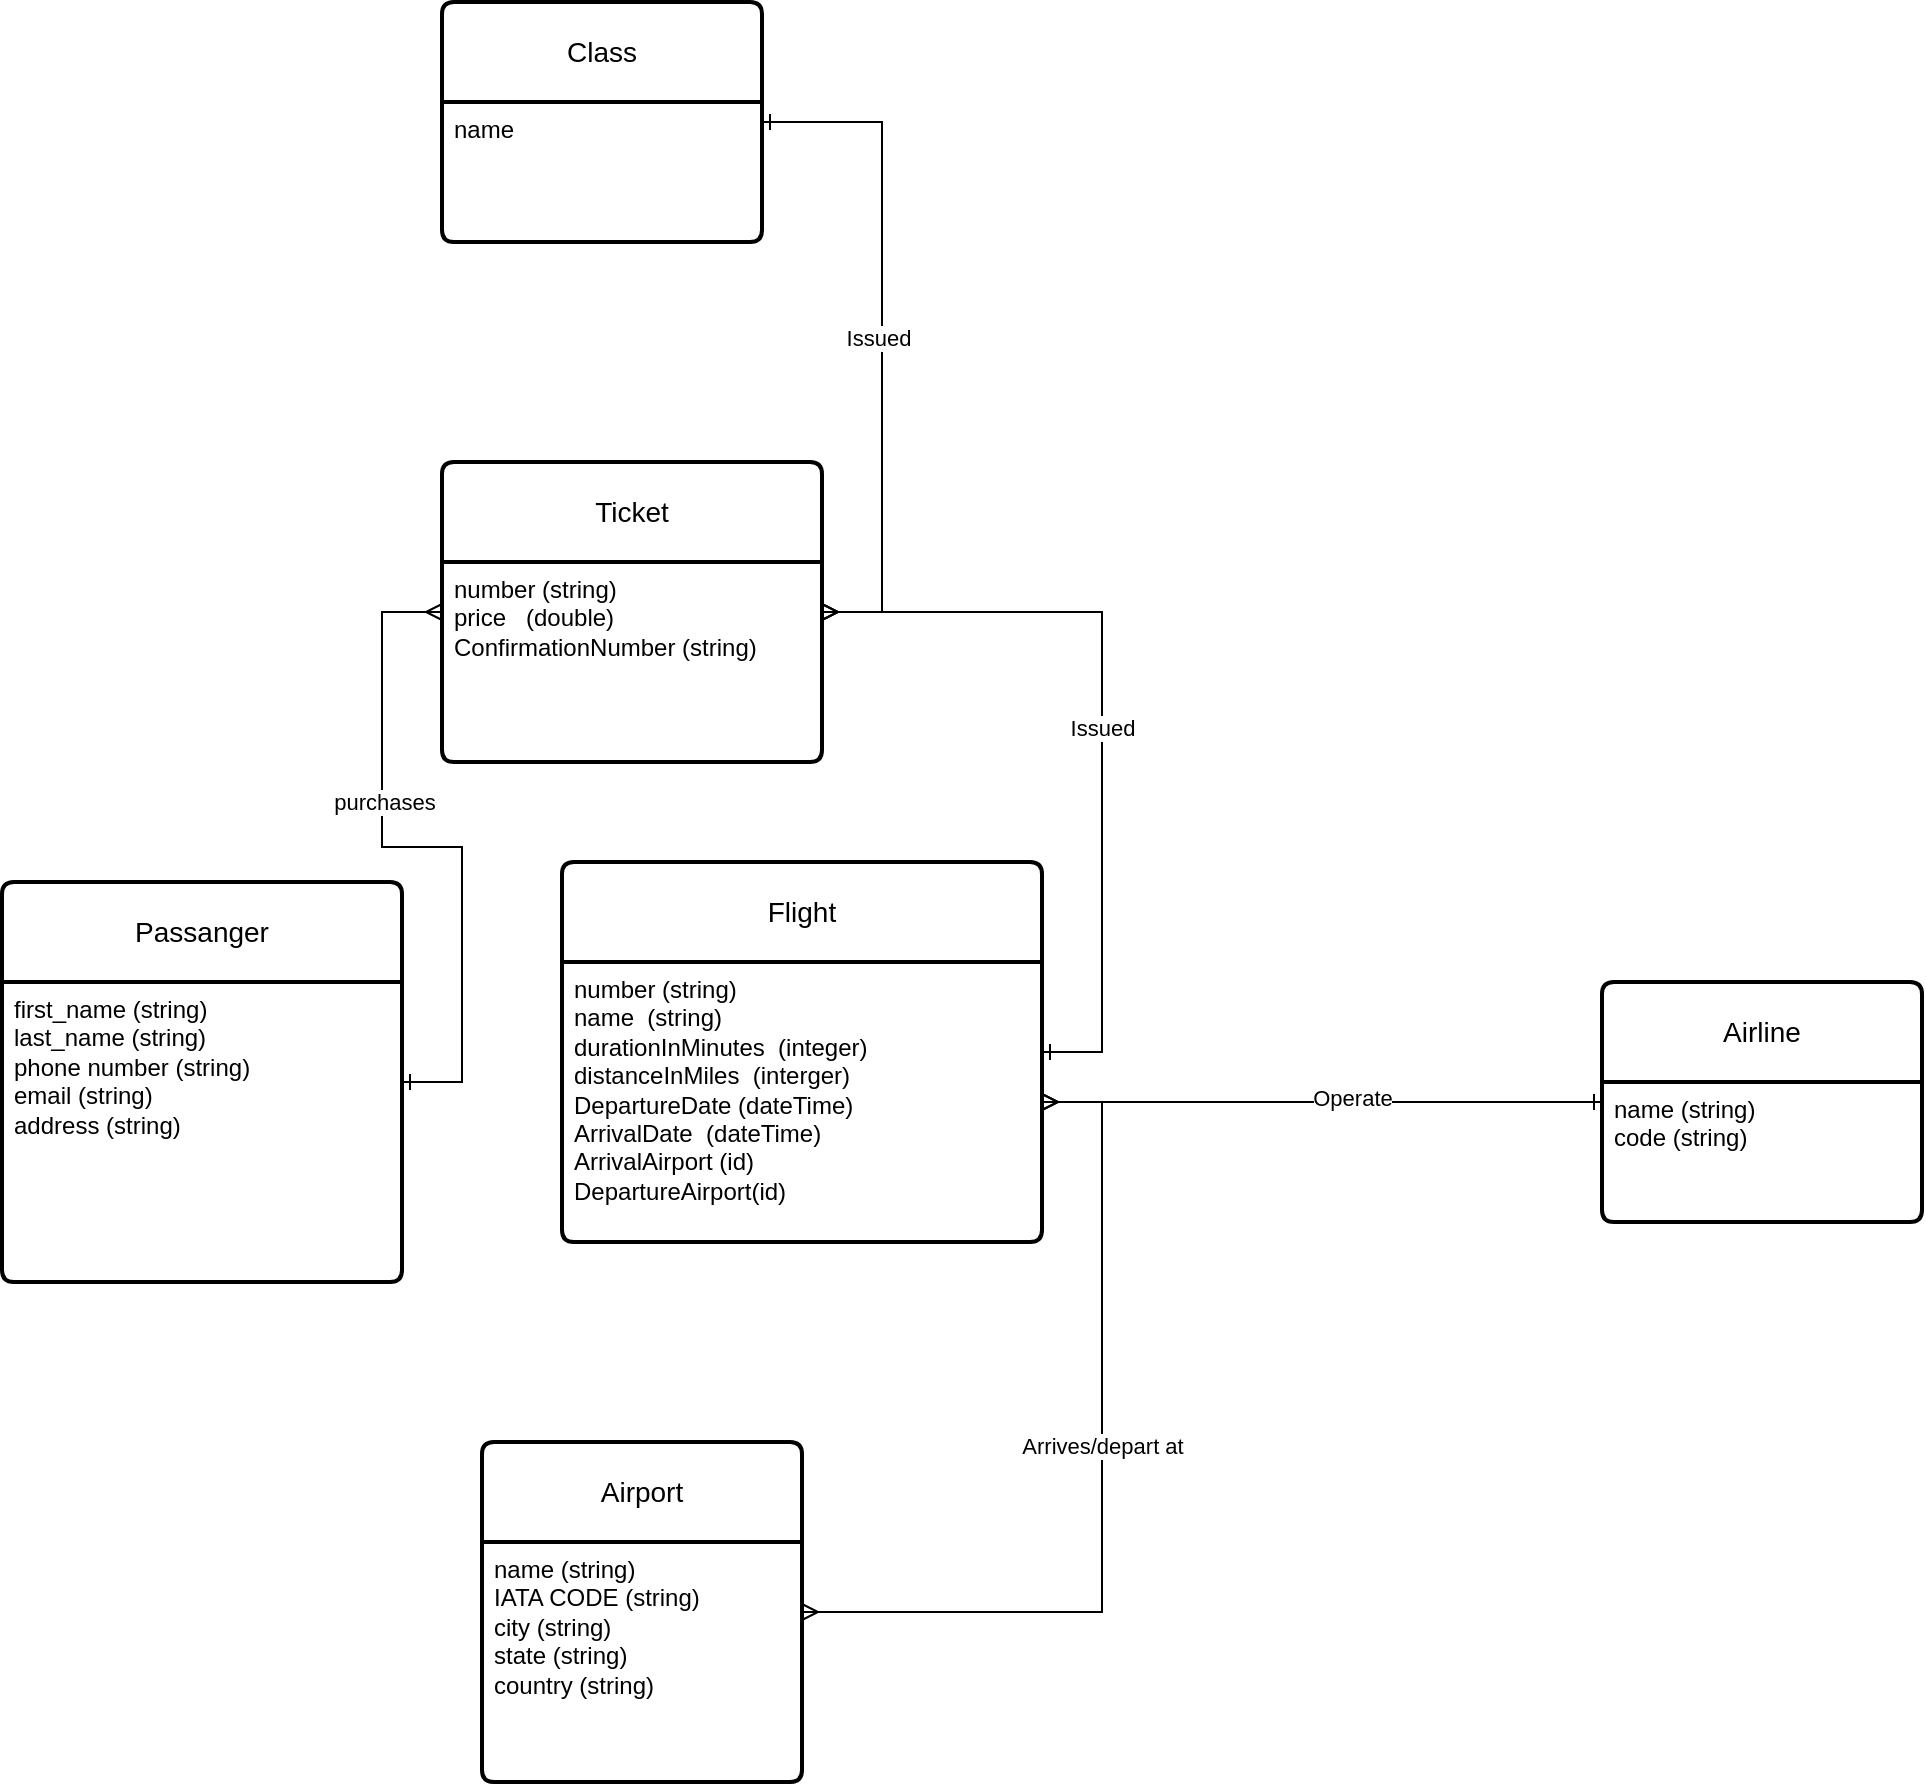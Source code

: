 <mxfile version="26.2.2">
  <diagram name="Page-1" id="Fruf3kEZcReUQYjlZcKd">
    <mxGraphModel dx="1428" dy="2010" grid="1" gridSize="10" guides="1" tooltips="1" connect="1" arrows="1" fold="1" page="1" pageScale="1" pageWidth="827" pageHeight="1169" math="0" shadow="0">
      <root>
        <mxCell id="0" />
        <mxCell id="1" parent="0" />
        <mxCell id="p2FJRCKIppxcUD3lW_PI-14" value="Passanger" style="swimlane;childLayout=stackLayout;horizontal=1;startSize=50;horizontalStack=0;rounded=1;fontSize=14;fontStyle=0;strokeWidth=2;resizeParent=0;resizeLast=1;shadow=0;dashed=0;align=center;arcSize=4;whiteSpace=wrap;html=1;" parent="1" vertex="1">
          <mxGeometry x="30" y="130" width="200" height="200" as="geometry" />
        </mxCell>
        <mxCell id="p2FJRCKIppxcUD3lW_PI-15" value="first_name (string)&lt;div&gt;last_name (string)&lt;br&gt;&lt;div&gt;phone number (string)&lt;/div&gt;&lt;/div&gt;&lt;div&gt;email (string)&lt;/div&gt;&lt;div&gt;address (string)&lt;/div&gt;" style="align=left;strokeColor=none;fillColor=none;spacingLeft=4;spacingRight=4;fontSize=12;verticalAlign=top;resizable=0;rotatable=0;part=1;html=1;whiteSpace=wrap;" parent="p2FJRCKIppxcUD3lW_PI-14" vertex="1">
          <mxGeometry y="50" width="200" height="150" as="geometry" />
        </mxCell>
        <mxCell id="p2FJRCKIppxcUD3lW_PI-16" value="Flight" style="swimlane;childLayout=stackLayout;horizontal=1;startSize=50;horizontalStack=0;rounded=1;fontSize=14;fontStyle=0;strokeWidth=2;resizeParent=0;resizeLast=1;shadow=0;dashed=0;align=center;arcSize=4;whiteSpace=wrap;html=1;" parent="1" vertex="1">
          <mxGeometry x="310" y="120" width="240" height="190" as="geometry" />
        </mxCell>
        <mxCell id="p2FJRCKIppxcUD3lW_PI-17" value="number (string)&lt;div&gt;name&amp;nbsp; (string)&lt;/div&gt;&lt;div&gt;durationInMinutes&amp;nbsp; (integer)&lt;/div&gt;&lt;div&gt;distanceInMiles&amp;nbsp; (interger)&lt;/div&gt;&lt;div&gt;DepartureDate (dateTime)&lt;/div&gt;&lt;div&gt;ArrivalDate&amp;nbsp; (dateTime)&lt;/div&gt;&lt;div&gt;ArrivalAirport (id)&lt;/div&gt;&lt;div&gt;DepartureAirport(id)&lt;/div&gt;" style="align=left;strokeColor=none;fillColor=none;spacingLeft=4;spacingRight=4;fontSize=12;verticalAlign=top;resizable=0;rotatable=0;part=1;html=1;whiteSpace=wrap;" parent="p2FJRCKIppxcUD3lW_PI-16" vertex="1">
          <mxGeometry y="50" width="240" height="140" as="geometry" />
        </mxCell>
        <mxCell id="p2FJRCKIppxcUD3lW_PI-23" value="Airport" style="swimlane;childLayout=stackLayout;horizontal=1;startSize=50;horizontalStack=0;rounded=1;fontSize=14;fontStyle=0;strokeWidth=2;resizeParent=0;resizeLast=1;shadow=0;dashed=0;align=center;arcSize=4;whiteSpace=wrap;html=1;" parent="1" vertex="1">
          <mxGeometry x="270" y="410" width="160" height="170" as="geometry" />
        </mxCell>
        <mxCell id="p2FJRCKIppxcUD3lW_PI-24" value="name (string)&lt;div&gt;IATA CODE (string)&lt;br&gt;&lt;div&gt;city (string)&lt;/div&gt;&lt;div&gt;state (string)&lt;/div&gt;&lt;div&gt;country (string)&lt;/div&gt;&lt;div&gt;&lt;br&gt;&lt;/div&gt;&lt;/div&gt;" style="align=left;strokeColor=none;fillColor=none;spacingLeft=4;spacingRight=4;fontSize=12;verticalAlign=top;resizable=0;rotatable=0;part=1;html=1;whiteSpace=wrap;" parent="p2FJRCKIppxcUD3lW_PI-23" vertex="1">
          <mxGeometry y="50" width="160" height="120" as="geometry" />
        </mxCell>
        <mxCell id="p2FJRCKIppxcUD3lW_PI-25" value="Ticket" style="swimlane;childLayout=stackLayout;horizontal=1;startSize=50;horizontalStack=0;rounded=1;fontSize=14;fontStyle=0;strokeWidth=2;resizeParent=0;resizeLast=1;shadow=0;dashed=0;align=center;arcSize=4;whiteSpace=wrap;html=1;" parent="1" vertex="1">
          <mxGeometry x="250" y="-80" width="190" height="150" as="geometry" />
        </mxCell>
        <mxCell id="p2FJRCKIppxcUD3lW_PI-26" value="number (string)&lt;div&gt;price&amp;nbsp; &amp;nbsp;(double)&lt;/div&gt;&lt;div&gt;ConfirmationNumber (string)&lt;/div&gt;" style="align=left;strokeColor=none;fillColor=none;spacingLeft=4;spacingRight=4;fontSize=12;verticalAlign=top;resizable=0;rotatable=0;part=1;html=1;whiteSpace=wrap;" parent="p2FJRCKIppxcUD3lW_PI-25" vertex="1">
          <mxGeometry y="50" width="190" height="100" as="geometry" />
        </mxCell>
        <mxCell id="p2FJRCKIppxcUD3lW_PI-29" value="" style="edgeStyle=entityRelationEdgeStyle;fontSize=12;html=1;endArrow=ERmany;startArrow=ERone;rounded=0;startFill=0;" parent="1" source="p2FJRCKIppxcUD3lW_PI-14" target="p2FJRCKIppxcUD3lW_PI-25" edge="1">
          <mxGeometry width="100" height="100" relative="1" as="geometry">
            <mxPoint x="70" y="110" as="sourcePoint" />
            <mxPoint x="170" y="10" as="targetPoint" />
            <Array as="points">
              <mxPoint x="100" />
              <mxPoint x="100" y="10" />
            </Array>
          </mxGeometry>
        </mxCell>
        <mxCell id="p2FJRCKIppxcUD3lW_PI-37" value="purchases" style="edgeLabel;html=1;align=center;verticalAlign=middle;resizable=0;points=[];" parent="p2FJRCKIppxcUD3lW_PI-29" vertex="1" connectable="0">
          <mxGeometry x="0.254" y="-1" relative="1" as="geometry">
            <mxPoint as="offset" />
          </mxGeometry>
        </mxCell>
        <mxCell id="p2FJRCKIppxcUD3lW_PI-30" value="" style="edgeStyle=entityRelationEdgeStyle;fontSize=12;html=1;endArrow=ERone;startArrow=ERmany;rounded=0;endFill=0;" parent="1" source="p2FJRCKIppxcUD3lW_PI-25" target="p2FJRCKIppxcUD3lW_PI-16" edge="1">
          <mxGeometry width="100" height="100" relative="1" as="geometry">
            <mxPoint x="490" y="60" as="sourcePoint" />
            <mxPoint x="590" y="-40" as="targetPoint" />
            <Array as="points">
              <mxPoint x="630" y="-140" />
              <mxPoint x="610" y="-140" />
              <mxPoint x="640" y="-150" />
            </Array>
          </mxGeometry>
        </mxCell>
        <mxCell id="p2FJRCKIppxcUD3lW_PI-38" value="Issued" style="edgeLabel;html=1;align=center;verticalAlign=middle;resizable=0;points=[];" parent="p2FJRCKIppxcUD3lW_PI-30" vertex="1" connectable="0">
          <mxGeometry x="0.014" relative="1" as="geometry">
            <mxPoint as="offset" />
          </mxGeometry>
        </mxCell>
        <mxCell id="p2FJRCKIppxcUD3lW_PI-36" value="" style="edgeStyle=entityRelationEdgeStyle;fontSize=12;html=1;endArrow=ERmany;startArrow=ERmany;rounded=0;" parent="1" source="p2FJRCKIppxcUD3lW_PI-23" target="p2FJRCKIppxcUD3lW_PI-17" edge="1">
          <mxGeometry width="100" height="100" relative="1" as="geometry">
            <mxPoint x="550" y="495" as="sourcePoint" />
            <mxPoint x="593.04" y="154.99" as="targetPoint" />
            <Array as="points">
              <mxPoint x="1106" y="440" />
            </Array>
          </mxGeometry>
        </mxCell>
        <mxCell id="p2FJRCKIppxcUD3lW_PI-39" value="Arrives/depart at" style="edgeLabel;html=1;align=center;verticalAlign=middle;resizable=0;points=[];" parent="p2FJRCKIppxcUD3lW_PI-36" vertex="1" connectable="0">
          <mxGeometry x="0.072" relative="1" as="geometry">
            <mxPoint as="offset" />
          </mxGeometry>
        </mxCell>
        <mxCell id="XCKuCyNPqBAEEhC9XRHw-3" value="Airline" style="swimlane;childLayout=stackLayout;horizontal=1;startSize=50;horizontalStack=0;rounded=1;fontSize=14;fontStyle=0;strokeWidth=2;resizeParent=0;resizeLast=1;shadow=0;dashed=0;align=center;arcSize=4;whiteSpace=wrap;html=1;" vertex="1" parent="1">
          <mxGeometry x="830" y="180" width="160" height="120" as="geometry" />
        </mxCell>
        <mxCell id="XCKuCyNPqBAEEhC9XRHw-4" value="name (string)&lt;div&gt;code (string)&lt;/div&gt;" style="align=left;strokeColor=none;fillColor=none;spacingLeft=4;spacingRight=4;fontSize=12;verticalAlign=top;resizable=0;rotatable=0;part=1;html=1;whiteSpace=wrap;" vertex="1" parent="XCKuCyNPqBAEEhC9XRHw-3">
          <mxGeometry y="50" width="160" height="70" as="geometry" />
        </mxCell>
        <mxCell id="XCKuCyNPqBAEEhC9XRHw-5" value="" style="edgeStyle=entityRelationEdgeStyle;fontSize=12;html=1;endArrow=ERone;startArrow=ERmany;rounded=0;endFill=0;" edge="1" parent="1" source="p2FJRCKIppxcUD3lW_PI-17" target="XCKuCyNPqBAEEhC9XRHw-3">
          <mxGeometry width="100" height="100" relative="1" as="geometry">
            <mxPoint x="690" y="390" as="sourcePoint" />
            <mxPoint x="790" y="290" as="targetPoint" />
          </mxGeometry>
        </mxCell>
        <mxCell id="XCKuCyNPqBAEEhC9XRHw-6" value="Operate" style="edgeLabel;html=1;align=center;verticalAlign=middle;resizable=0;points=[];" vertex="1" connectable="0" parent="XCKuCyNPqBAEEhC9XRHw-5">
          <mxGeometry x="0.107" y="2" relative="1" as="geometry">
            <mxPoint as="offset" />
          </mxGeometry>
        </mxCell>
        <mxCell id="XCKuCyNPqBAEEhC9XRHw-7" value="Class" style="swimlane;childLayout=stackLayout;horizontal=1;startSize=50;horizontalStack=0;rounded=1;fontSize=14;fontStyle=0;strokeWidth=2;resizeParent=0;resizeLast=1;shadow=0;dashed=0;align=center;arcSize=4;whiteSpace=wrap;html=1;" vertex="1" parent="1">
          <mxGeometry x="250" y="-310" width="160" height="120" as="geometry" />
        </mxCell>
        <mxCell id="XCKuCyNPqBAEEhC9XRHw-8" value="name" style="align=left;strokeColor=none;fillColor=none;spacingLeft=4;spacingRight=4;fontSize=12;verticalAlign=top;resizable=0;rotatable=0;part=1;html=1;whiteSpace=wrap;" vertex="1" parent="XCKuCyNPqBAEEhC9XRHw-7">
          <mxGeometry y="50" width="160" height="70" as="geometry" />
        </mxCell>
        <mxCell id="XCKuCyNPqBAEEhC9XRHw-9" value="" style="edgeStyle=entityRelationEdgeStyle;fontSize=12;html=1;endArrow=ERone;startArrow=ERmany;rounded=0;endFill=0;" edge="1" parent="1" source="p2FJRCKIppxcUD3lW_PI-25" target="XCKuCyNPqBAEEhC9XRHw-7">
          <mxGeometry width="100" height="100" relative="1" as="geometry">
            <mxPoint x="380" y="-90" as="sourcePoint" />
            <mxPoint x="590" y="-230" as="targetPoint" />
            <Array as="points">
              <mxPoint x="740" y="-410" />
              <mxPoint x="690" y="-370" />
            </Array>
          </mxGeometry>
        </mxCell>
        <mxCell id="XCKuCyNPqBAEEhC9XRHw-10" value="Issued" style="edgeLabel;html=1;align=center;verticalAlign=middle;resizable=0;points=[];" vertex="1" connectable="0" parent="XCKuCyNPqBAEEhC9XRHw-9">
          <mxGeometry x="-0.003" y="2" relative="1" as="geometry">
            <mxPoint as="offset" />
          </mxGeometry>
        </mxCell>
      </root>
    </mxGraphModel>
  </diagram>
</mxfile>

